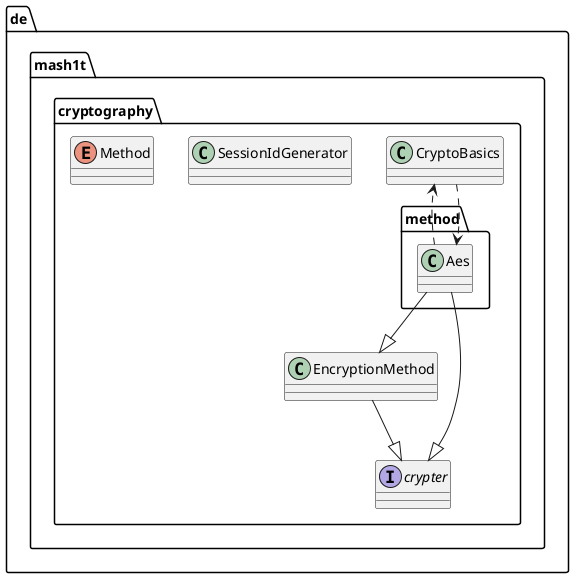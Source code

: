 @startuml
class de.mash1t.cryptography.CryptoBasics
class de.mash1t.cryptography.EncryptionMethod
class de.mash1t.cryptography.SessionIdGenerator
class de.mash1t.cryptography.method.Aes
enum de.mash1t.cryptography.Method
interface de.mash1t.cryptography.crypter
de.mash1t.cryptography.CryptoBasics ..> de.mash1t.cryptography.method.Aes
de.mash1t.cryptography.EncryptionMethod --|> de.mash1t.cryptography.crypter
de.mash1t.cryptography.method.Aes ..> de.mash1t.cryptography.CryptoBasics
de.mash1t.cryptography.method.Aes --|> de.mash1t.cryptography.EncryptionMethod
de.mash1t.cryptography.method.Aes --|> de.mash1t.cryptography.crypter
@enduml